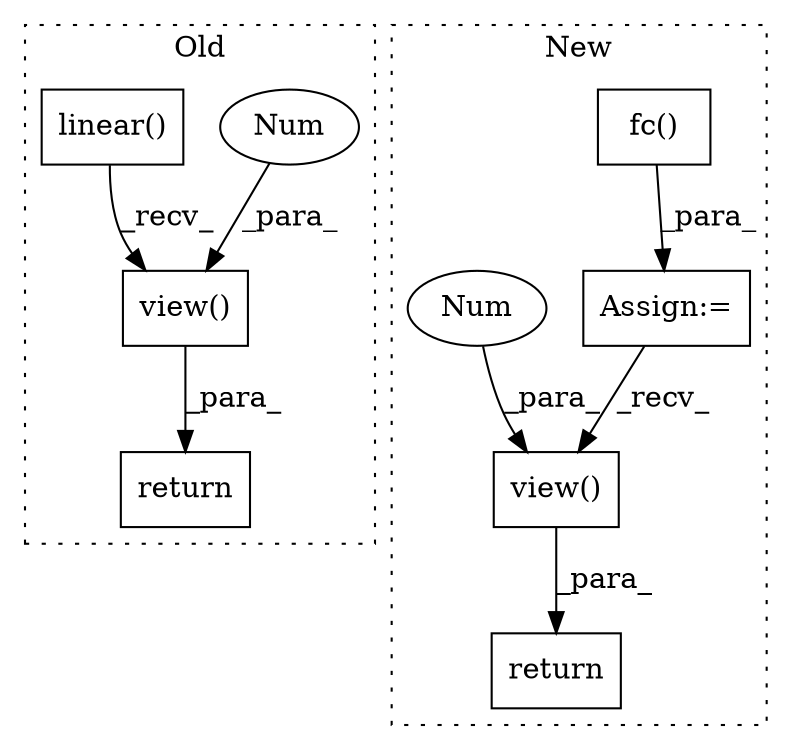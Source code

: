 digraph G {
subgraph cluster0 {
1 [label="return" a="93" s="6373" l="7" shape="box"];
5 [label="view()" a="75" s="6380,6408" l="20,1" shape="box"];
6 [label="Num" a="76" s="6406" l="2" shape="ellipse"];
8 [label="linear()" a="75" s="6380,6393" l="12,1" shape="box"];
label = "Old";
style="dotted";
}
subgraph cluster1 {
2 [label="fc()" a="75" s="5635,5644" l="8,1" shape="box"];
3 [label="return" a="93" s="5654" l="7" shape="box"];
4 [label="Assign:=" a="68" s="5632" l="3" shape="box"];
7 [label="view()" a="75" s="5661,5676" l="7,1" shape="box"];
9 [label="Num" a="76" s="5674" l="2" shape="ellipse"];
label = "New";
style="dotted";
}
2 -> 4 [label="_para_"];
4 -> 7 [label="_recv_"];
5 -> 1 [label="_para_"];
6 -> 5 [label="_para_"];
7 -> 3 [label="_para_"];
8 -> 5 [label="_recv_"];
9 -> 7 [label="_para_"];
}